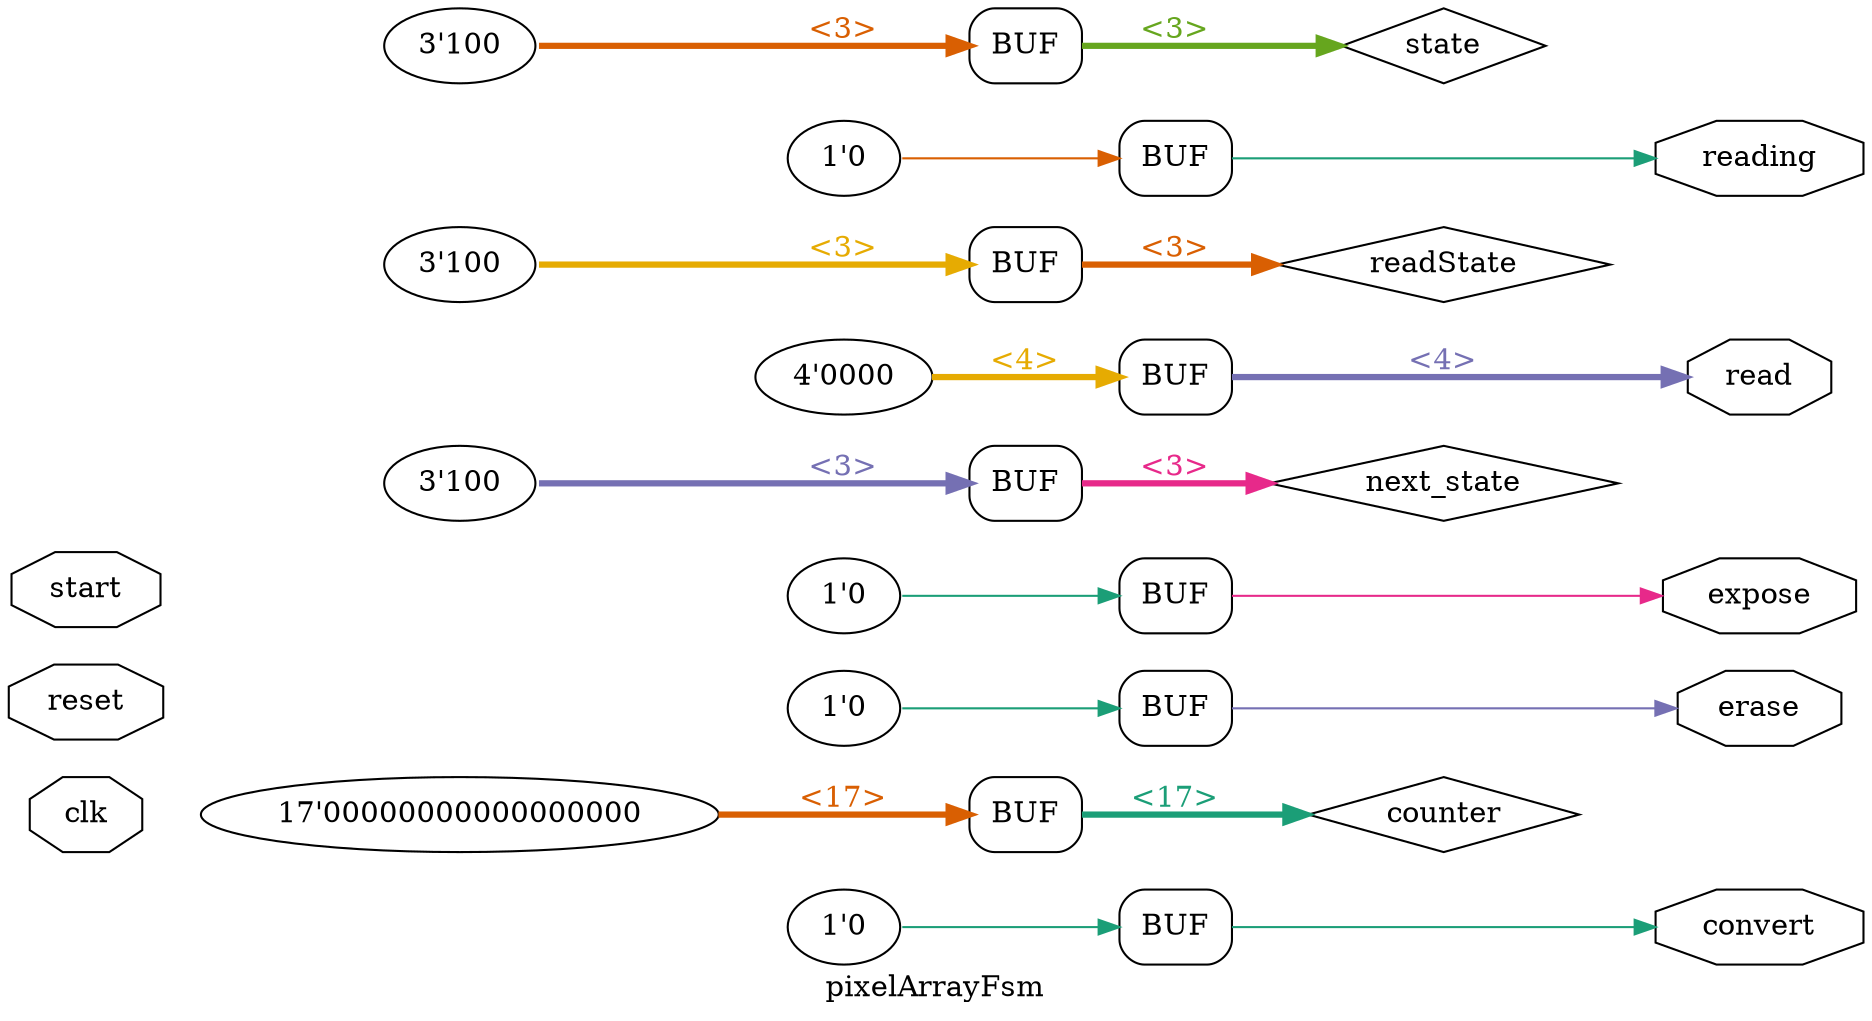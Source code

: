 digraph "pixelArrayFsm" {
label="pixelArrayFsm";
rankdir="LR";
remincross=true;
n1 [ shape=octagon, label="clk", color="black", fontcolor="black" ];
n2 [ shape=octagon, label="convert", color="black", fontcolor="black" ];
n3 [ shape=diamond, label="counter", color="black", fontcolor="black" ];
n4 [ shape=octagon, label="erase", color="black", fontcolor="black" ];
n5 [ shape=octagon, label="expose", color="black", fontcolor="black" ];
n6 [ shape=diamond, label="next_state", color="black", fontcolor="black" ];
n7 [ shape=octagon, label="read", color="black", fontcolor="black" ];
n8 [ shape=diamond, label="readState", color="black", fontcolor="black" ];
n9 [ shape=octagon, label="reading", color="black", fontcolor="black" ];
n10 [ shape=octagon, label="reset", color="black", fontcolor="black" ];
n11 [ shape=octagon, label="start", color="black", fontcolor="black" ];
n12 [ shape=diamond, label="state", color="black", fontcolor="black" ];
{ rank="source"; n1; n10; n11;}
{ rank="sink"; n2; n4; n5; n7; n9;}
v0 [ label="1'0" ];
x1 [shape=box, style=rounded, label="BUF"];
v2 [ label="17'00000000000000000" ];
x3 [shape=box, style=rounded, label="BUF"];
v4 [ label="1'0" ];
x5 [shape=box, style=rounded, label="BUF"];
v6 [ label="1'0" ];
x7 [shape=box, style=rounded, label="BUF"];
v8 [ label="3'100" ];
x9 [shape=box, style=rounded, label="BUF"];
v10 [ label="4'0000" ];
x11 [shape=box, style=rounded, label="BUF"];
v12 [ label="3'100" ];
x13 [shape=box, style=rounded, label="BUF"];
v14 [ label="1'0" ];
x15 [shape=box, style=rounded, label="BUF"];
v16 [ label="3'100" ];
x17 [shape=box, style=rounded, label="BUF"];
x17:e:e -> n12:w [colorscheme="dark28", color="5", fontcolor="5", style="setlinewidth(3)", label="<3>"];
x1:e:e -> n2:w [colorscheme="dark28", color="1", fontcolor="1", label=""];
x3:e:e -> n3:w [colorscheme="dark28", color="1", fontcolor="1", style="setlinewidth(3)", label="<17>"];
x5:e:e -> n4:w [colorscheme="dark28", color="3", fontcolor="3", label=""];
x7:e:e -> n5:w [colorscheme="dark28", color="4", fontcolor="4", label=""];
x9:e:e -> n6:w [colorscheme="dark28", color="4", fontcolor="4", style="setlinewidth(3)", label="<3>"];
x11:e:e -> n7:w [colorscheme="dark28", color="3", fontcolor="3", style="setlinewidth(3)", label="<4>"];
x13:e:e -> n8:w [colorscheme="dark28", color="2", fontcolor="2", style="setlinewidth(3)", label="<3>"];
x15:e:e -> n9:w [colorscheme="dark28", color="1", fontcolor="1", label=""];
v0:e -> x1:w:w [colorscheme="dark28", color="1", fontcolor="1", label=""];
v10:e -> x11:w:w [colorscheme="dark28", color="6", fontcolor="6", style="setlinewidth(3)", label="<4>"];
v12:e -> x13:w:w [colorscheme="dark28", color="6", fontcolor="6", style="setlinewidth(3)", label="<3>"];
v14:e -> x15:w:w [colorscheme="dark28", color="2", fontcolor="2", label=""];
v16:e -> x17:w:w [colorscheme="dark28", color="2", fontcolor="2", style="setlinewidth(3)", label="<3>"];
v2:e -> x3:w:w [colorscheme="dark28", color="2", fontcolor="2", style="setlinewidth(3)", label="<17>"];
v4:e -> x5:w:w [colorscheme="dark28", color="1", fontcolor="1", label=""];
v6:e -> x7:w:w [colorscheme="dark28", color="1", fontcolor="1", label=""];
v8:e -> x9:w:w [colorscheme="dark28", color="3", fontcolor="3", style="setlinewidth(3)", label="<3>"];
}
